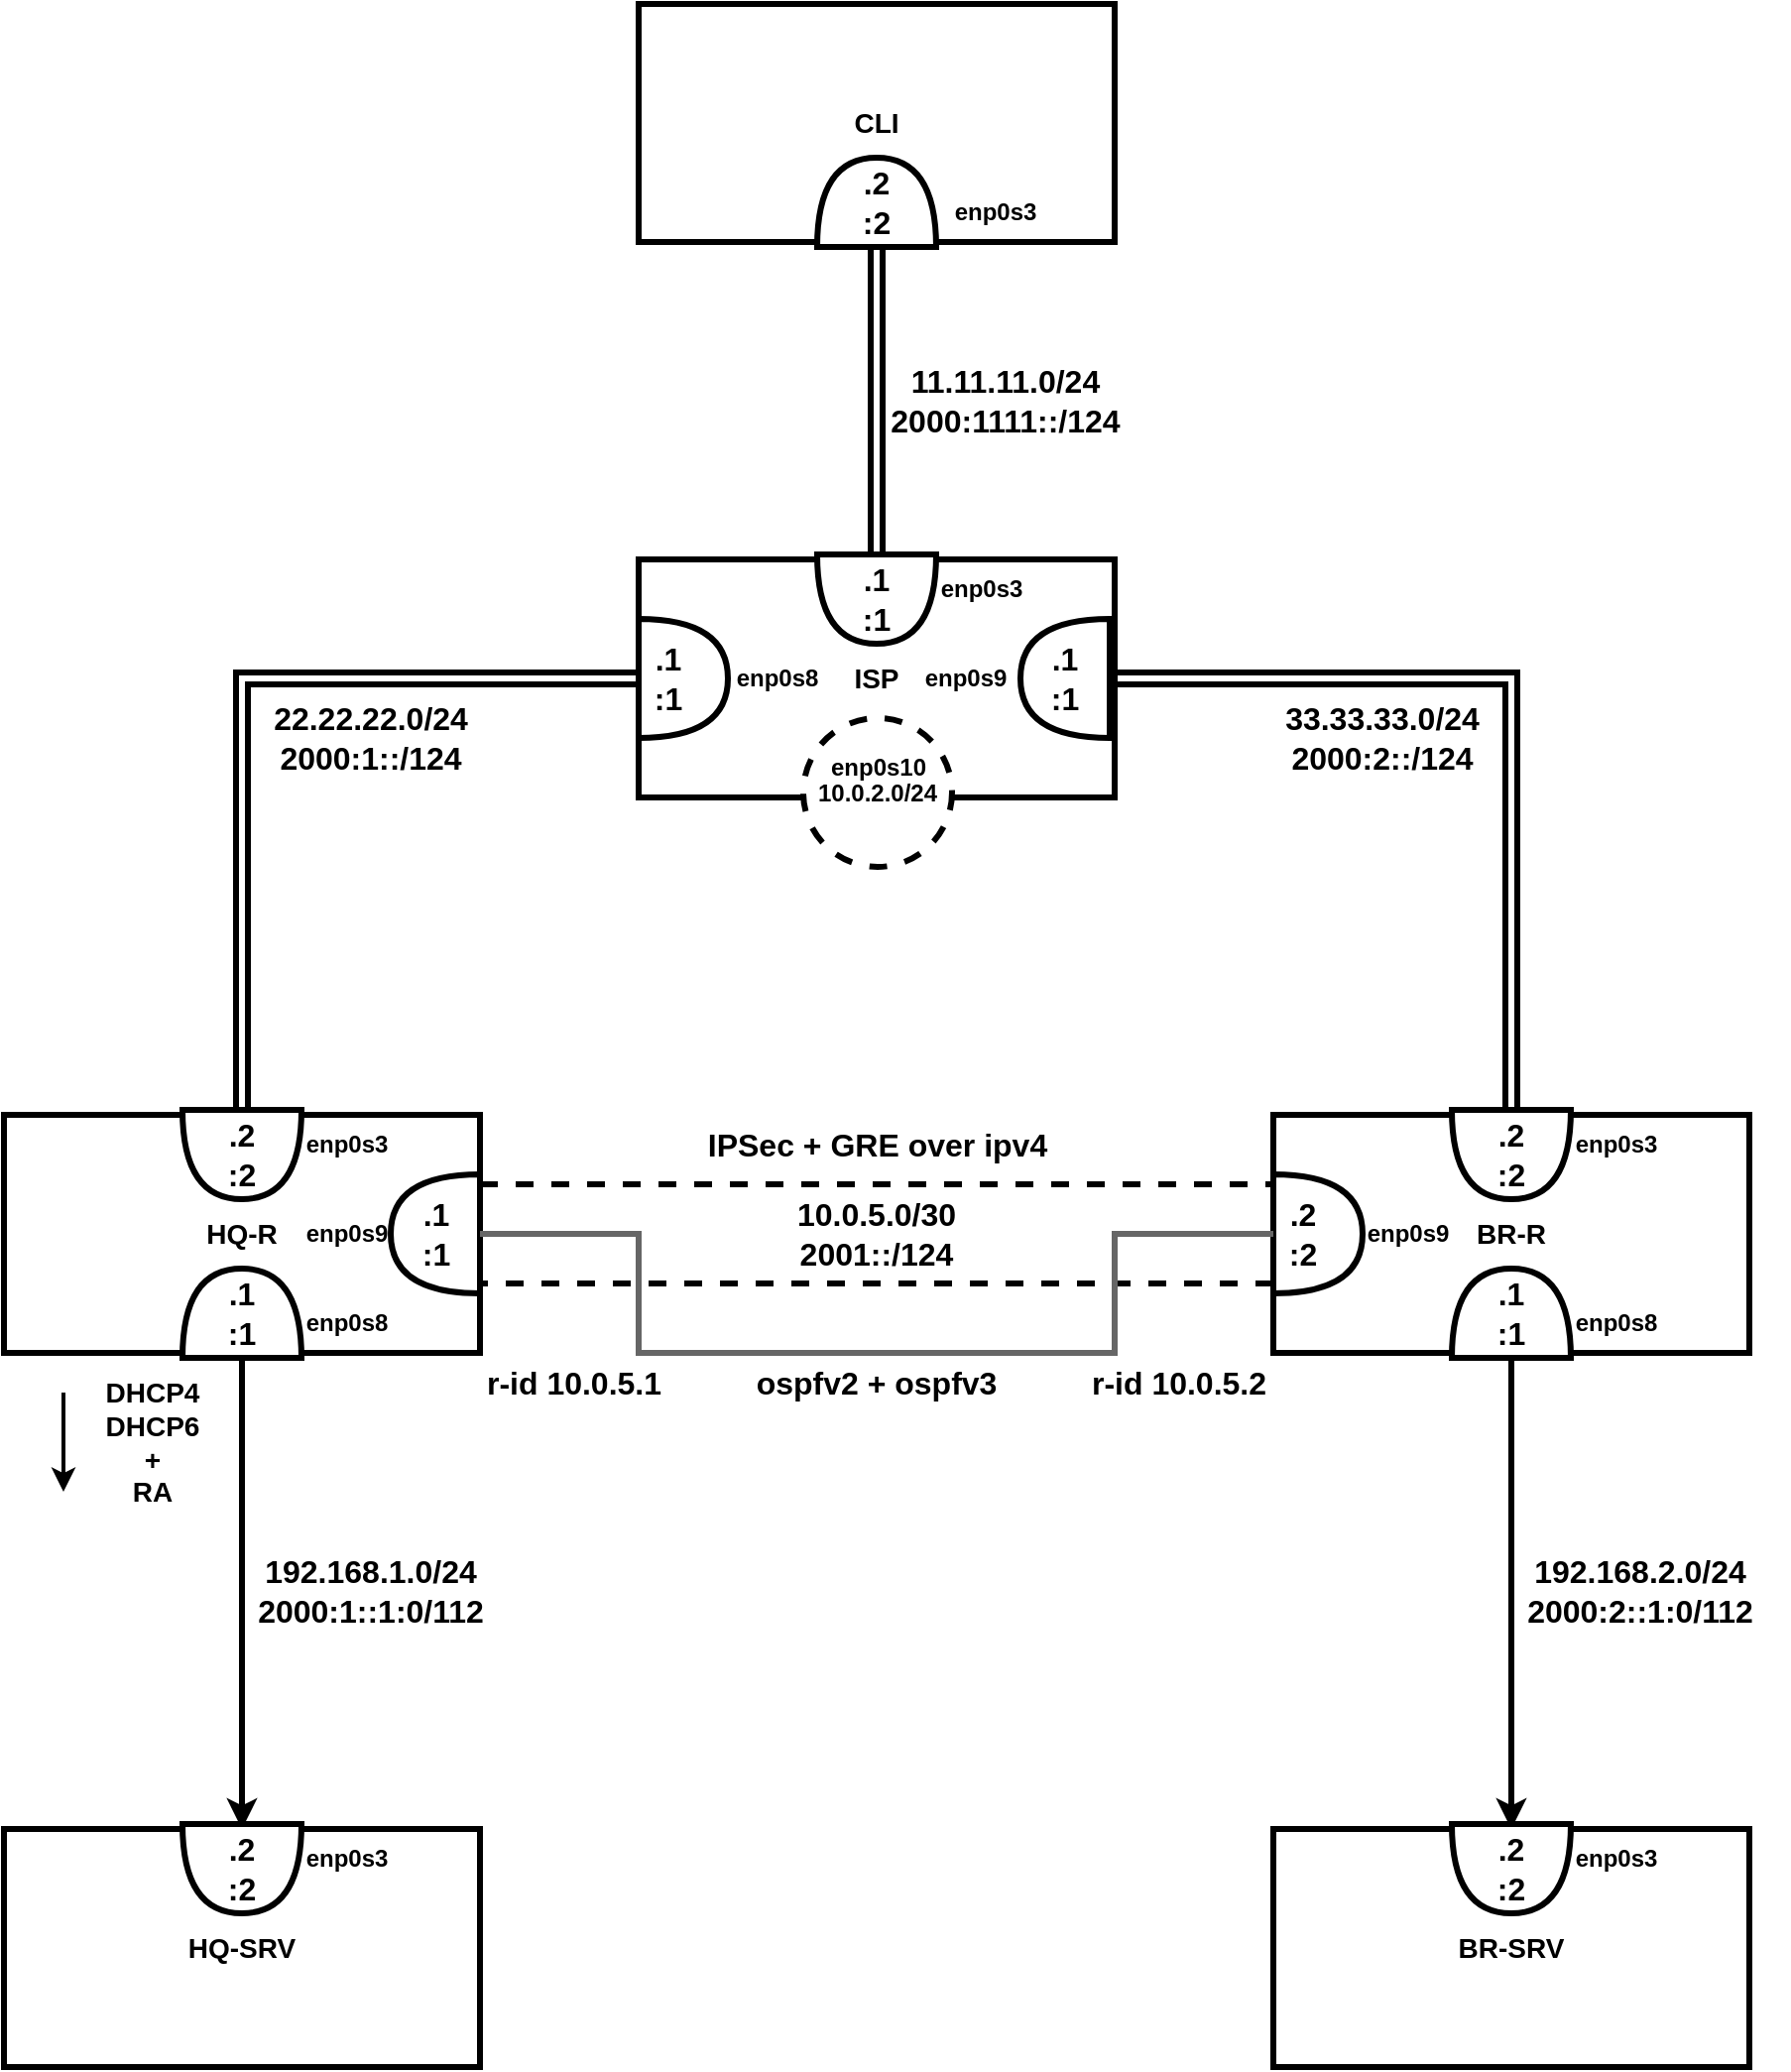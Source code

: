 <mxfile version="22.0.2" type="device">
  <diagram name="Page-1" id="tDQPC07DHxVJwhoF5Cgd">
    <mxGraphModel dx="1418" dy="828" grid="1" gridSize="10" guides="1" tooltips="1" connect="1" arrows="1" fold="1" page="1" pageScale="1" pageWidth="1200" pageHeight="1200" math="0" shadow="0">
      <root>
        <mxCell id="0" />
        <mxCell id="1" parent="0" />
        <mxCell id="YNdgiMxRowiNRwup1wCQ-7" style="edgeStyle=orthogonalEdgeStyle;rounded=0;orthogonalLoop=1;jettySize=auto;html=1;entryX=0.5;entryY=0;entryDx=0;entryDy=0;strokeWidth=3;shape=link;" parent="1" source="YNdgiMxRowiNRwup1wCQ-1" target="YNdgiMxRowiNRwup1wCQ-2" edge="1">
          <mxGeometry relative="1" as="geometry">
            <Array as="points">
              <mxPoint x="280" y="420" />
            </Array>
          </mxGeometry>
        </mxCell>
        <mxCell id="YNdgiMxRowiNRwup1wCQ-8" style="edgeStyle=orthogonalEdgeStyle;rounded=0;orthogonalLoop=1;jettySize=auto;html=1;entryX=0.5;entryY=0;entryDx=0;entryDy=0;strokeWidth=3;shape=link;" parent="1" source="YNdgiMxRowiNRwup1wCQ-1" target="YNdgiMxRowiNRwup1wCQ-3" edge="1">
          <mxGeometry relative="1" as="geometry">
            <Array as="points">
              <mxPoint x="920" y="420" />
            </Array>
          </mxGeometry>
        </mxCell>
        <mxCell id="YNdgiMxRowiNRwup1wCQ-1" value="&lt;font style=&quot;font-size: 14px;&quot;&gt;&lt;b&gt;ISP&lt;/b&gt;&lt;/font&gt;" style="rounded=0;whiteSpace=wrap;html=1;strokeWidth=3;" parent="1" vertex="1">
          <mxGeometry x="480" y="360" width="240" height="120" as="geometry" />
        </mxCell>
        <mxCell id="YNdgiMxRowiNRwup1wCQ-9" style="edgeStyle=orthogonalEdgeStyle;rounded=0;orthogonalLoop=1;jettySize=auto;html=1;entryX=0.5;entryY=0;entryDx=0;entryDy=0;strokeWidth=3;" parent="1" source="YNdgiMxRowiNRwup1wCQ-2" target="YNdgiMxRowiNRwup1wCQ-5" edge="1">
          <mxGeometry relative="1" as="geometry" />
        </mxCell>
        <mxCell id="YNdgiMxRowiNRwup1wCQ-2" value="&lt;span style=&quot;font-size: 14px;&quot;&gt;&lt;b&gt;HQ-R&lt;/b&gt;&lt;/span&gt;" style="rounded=0;whiteSpace=wrap;html=1;strokeWidth=3;" parent="1" vertex="1">
          <mxGeometry x="160" y="640" width="240" height="120" as="geometry" />
        </mxCell>
        <mxCell id="YNdgiMxRowiNRwup1wCQ-12" style="edgeStyle=orthogonalEdgeStyle;rounded=0;orthogonalLoop=1;jettySize=auto;html=1;entryX=0.5;entryY=0;entryDx=0;entryDy=0;strokeWidth=3;" parent="1" source="YNdgiMxRowiNRwup1wCQ-3" target="YNdgiMxRowiNRwup1wCQ-6" edge="1">
          <mxGeometry relative="1" as="geometry" />
        </mxCell>
        <mxCell id="YNdgiMxRowiNRwup1wCQ-3" value="&lt;span style=&quot;font-size: 14px;&quot;&gt;&lt;b&gt;BR-R&lt;/b&gt;&lt;/span&gt;" style="rounded=0;whiteSpace=wrap;html=1;strokeWidth=3;" parent="1" vertex="1">
          <mxGeometry x="800" y="640" width="240" height="120" as="geometry" />
        </mxCell>
        <mxCell id="YNdgiMxRowiNRwup1wCQ-11" style="edgeStyle=orthogonalEdgeStyle;rounded=0;orthogonalLoop=1;jettySize=auto;html=1;entryX=0.5;entryY=0;entryDx=0;entryDy=0;strokeWidth=3;shape=link;" parent="1" source="YNdgiMxRowiNRwup1wCQ-4" target="YNdgiMxRowiNRwup1wCQ-1" edge="1">
          <mxGeometry relative="1" as="geometry" />
        </mxCell>
        <mxCell id="YNdgiMxRowiNRwup1wCQ-4" value="&lt;font style=&quot;font-size: 14px;&quot;&gt;&lt;b&gt;CLI&lt;/b&gt;&lt;/font&gt;" style="rounded=0;whiteSpace=wrap;html=1;strokeWidth=3;" parent="1" vertex="1">
          <mxGeometry x="480" y="80" width="240" height="120" as="geometry" />
        </mxCell>
        <mxCell id="YNdgiMxRowiNRwup1wCQ-5" value="&lt;font style=&quot;font-size: 14px;&quot;&gt;&lt;b&gt;HQ-SRV&lt;/b&gt;&lt;/font&gt;" style="rounded=0;whiteSpace=wrap;html=1;strokeWidth=3;" parent="1" vertex="1">
          <mxGeometry x="160" y="1000" width="240" height="120" as="geometry" />
        </mxCell>
        <mxCell id="YNdgiMxRowiNRwup1wCQ-6" value="&lt;font style=&quot;font-size: 14px;&quot;&gt;&lt;b&gt;BR-SRV&lt;/b&gt;&lt;/font&gt;" style="rounded=0;whiteSpace=wrap;html=1;strokeWidth=3;" parent="1" vertex="1">
          <mxGeometry x="800" y="1000" width="240" height="120" as="geometry" />
        </mxCell>
        <mxCell id="YNdgiMxRowiNRwup1wCQ-13" value="&lt;font size=&quot;1&quot; style=&quot;&quot;&gt;&lt;b style=&quot;font-size: 16px;&quot;&gt;192.168.1.0/24&lt;br&gt;2000:1::1:0/112&lt;br&gt;&lt;/b&gt;&lt;/font&gt;" style="text;html=1;strokeColor=none;fillColor=none;align=center;verticalAlign=middle;whiteSpace=wrap;rounded=0;" parent="1" vertex="1">
          <mxGeometry x="270" y="850" width="150" height="60" as="geometry" />
        </mxCell>
        <mxCell id="YNdgiMxRowiNRwup1wCQ-14" value="&lt;font size=&quot;1&quot; style=&quot;&quot;&gt;&lt;b style=&quot;font-size: 16px;&quot;&gt;192.168.2.0/24&lt;br&gt;&lt;/b&gt;&lt;/font&gt;&lt;b style=&quot;border-color: var(--border-color); font-size: 16px;&quot;&gt;2000:2::1:0/112&lt;/b&gt;&lt;font size=&quot;1&quot; style=&quot;&quot;&gt;&lt;b style=&quot;font-size: 16px;&quot;&gt;&lt;br&gt;&lt;/b&gt;&lt;/font&gt;" style="text;html=1;strokeColor=none;fillColor=none;align=center;verticalAlign=middle;whiteSpace=wrap;rounded=0;" parent="1" vertex="1">
          <mxGeometry x="910" y="850" width="150" height="60" as="geometry" />
        </mxCell>
        <mxCell id="YNdgiMxRowiNRwup1wCQ-15" value="&lt;span style=&quot;font-size: 16px;&quot;&gt;&lt;b&gt;22.22.22.0/24&lt;br&gt;2000:1::/124&lt;br&gt;&lt;/b&gt;&lt;/span&gt;" style="text;html=1;strokeColor=none;fillColor=none;align=center;verticalAlign=middle;whiteSpace=wrap;rounded=0;" parent="1" vertex="1">
          <mxGeometry x="270" y="420" width="150" height="60" as="geometry" />
        </mxCell>
        <mxCell id="YNdgiMxRowiNRwup1wCQ-16" value="&lt;span style=&quot;font-size: 16px;&quot;&gt;&lt;b&gt;33.33.33.0/24&lt;br&gt;2000:2::/124&lt;br&gt;&lt;/b&gt;&lt;/span&gt;" style="text;html=1;strokeColor=none;fillColor=none;align=center;verticalAlign=middle;whiteSpace=wrap;rounded=0;" parent="1" vertex="1">
          <mxGeometry x="780" y="420" width="150" height="60" as="geometry" />
        </mxCell>
        <mxCell id="YNdgiMxRowiNRwup1wCQ-17" value="" style="endArrow=classic;startArrow=classic;html=1;rounded=0;exitX=1;exitY=0.5;exitDx=0;exitDy=0;entryX=0;entryY=0.5;entryDx=0;entryDy=0;shape=link;strokeWidth=3;endSize=6;targetPerimeterSpacing=0;sourcePerimeterSpacing=0;startSize=6;width=48;dashed=1;" parent="1" source="YNdgiMxRowiNRwup1wCQ-2" target="YNdgiMxRowiNRwup1wCQ-3" edge="1">
          <mxGeometry width="50" height="50" relative="1" as="geometry">
            <mxPoint x="555" y="620" as="sourcePoint" />
            <mxPoint x="605" y="570" as="targetPoint" />
          </mxGeometry>
        </mxCell>
        <mxCell id="YNdgiMxRowiNRwup1wCQ-27" value="&lt;span style=&quot;font-size: 16px;&quot;&gt;&lt;b&gt;11.11.11.0/24&lt;br&gt;2000:1111::/124&lt;br&gt;&lt;/b&gt;&lt;/span&gt;" style="text;html=1;strokeColor=none;fillColor=none;align=center;verticalAlign=middle;whiteSpace=wrap;rounded=0;" parent="1" vertex="1">
          <mxGeometry x="590" y="250" width="150" height="60" as="geometry" />
        </mxCell>
        <mxCell id="0yEfnOatGUjBOBFQK73--1" value="&lt;b&gt;10.0.2.0/24&lt;/b&gt;" style="ellipse;whiteSpace=wrap;html=1;strokeWidth=3;dashed=1;" parent="1" vertex="1">
          <mxGeometry x="563" y="440" width="75" height="75" as="geometry" />
        </mxCell>
        <mxCell id="g_sTmzedYTujpbA-pb_F-2" value="" style="shape=or;whiteSpace=wrap;html=1;strokeWidth=3;" parent="1" vertex="1">
          <mxGeometry x="480" y="390" width="45" height="60" as="geometry" />
        </mxCell>
        <mxCell id="g_sTmzedYTujpbA-pb_F-3" value="" style="shape=or;whiteSpace=wrap;html=1;strokeWidth=3;rotation=-180;" parent="1" vertex="1">
          <mxGeometry x="672.5" y="390" width="45" height="60" as="geometry" />
        </mxCell>
        <mxCell id="g_sTmzedYTujpbA-pb_F-4" value="" style="shape=or;whiteSpace=wrap;html=1;strokeWidth=3;rotation=90;" parent="1" vertex="1">
          <mxGeometry x="577.5" y="350" width="45" height="60" as="geometry" />
        </mxCell>
        <mxCell id="g_sTmzedYTujpbA-pb_F-6" value="&lt;span style=&quot;font-size: 16px;&quot;&gt;&lt;b&gt;.1&lt;br&gt;:1&lt;br&gt;&lt;/b&gt;&lt;/span&gt;" style="text;html=1;strokeColor=none;fillColor=none;align=center;verticalAlign=middle;whiteSpace=wrap;rounded=0;" parent="1" vertex="1">
          <mxGeometry x="480" y="390" width="30" height="60" as="geometry" />
        </mxCell>
        <mxCell id="g_sTmzedYTujpbA-pb_F-7" value="&lt;span style=&quot;font-size: 16px;&quot;&gt;&lt;b&gt;.1&lt;br&gt;:1&lt;br&gt;&lt;/b&gt;&lt;/span&gt;" style="text;html=1;strokeColor=none;fillColor=none;align=center;verticalAlign=middle;whiteSpace=wrap;rounded=0;" parent="1" vertex="1">
          <mxGeometry x="680" y="390" width="30" height="60" as="geometry" />
        </mxCell>
        <mxCell id="g_sTmzedYTujpbA-pb_F-8" value="&lt;span style=&quot;font-size: 16px;&quot;&gt;&lt;b&gt;.1&lt;br&gt;:1&lt;br&gt;&lt;/b&gt;&lt;/span&gt;" style="text;html=1;strokeColor=none;fillColor=none;align=center;verticalAlign=middle;whiteSpace=wrap;rounded=0;" parent="1" vertex="1">
          <mxGeometry x="585" y="365" width="30" height="30" as="geometry" />
        </mxCell>
        <mxCell id="g_sTmzedYTujpbA-pb_F-9" value="" style="shape=or;whiteSpace=wrap;html=1;strokeWidth=3;rotation=-90;" parent="1" vertex="1">
          <mxGeometry x="577.5" y="150" width="45" height="60" as="geometry" />
        </mxCell>
        <mxCell id="g_sTmzedYTujpbA-pb_F-10" value="&lt;span style=&quot;font-size: 16px;&quot;&gt;&lt;b&gt;.2&lt;br&gt;:2&lt;br&gt;&lt;/b&gt;&lt;/span&gt;" style="text;html=1;strokeColor=none;fillColor=none;align=center;verticalAlign=middle;whiteSpace=wrap;rounded=0;" parent="1" vertex="1">
          <mxGeometry x="585" y="165" width="30" height="30" as="geometry" />
        </mxCell>
        <mxCell id="g_sTmzedYTujpbA-pb_F-12" value="" style="shape=or;whiteSpace=wrap;html=1;strokeWidth=3;rotation=90;" parent="1" vertex="1">
          <mxGeometry x="257.5" y="630" width="45" height="60" as="geometry" />
        </mxCell>
        <mxCell id="g_sTmzedYTujpbA-pb_F-13" value="" style="shape=or;whiteSpace=wrap;html=1;strokeWidth=3;rotation=-90;" parent="1" vertex="1">
          <mxGeometry x="257.5" y="710" width="45" height="60" as="geometry" />
        </mxCell>
        <mxCell id="g_sTmzedYTujpbA-pb_F-14" value="" style="shape=or;whiteSpace=wrap;html=1;strokeWidth=3;rotation=90;" parent="1" vertex="1">
          <mxGeometry x="897.5" y="630" width="45" height="60" as="geometry" />
        </mxCell>
        <mxCell id="g_sTmzedYTujpbA-pb_F-15" value="" style="shape=or;whiteSpace=wrap;html=1;strokeWidth=3;rotation=-90;" parent="1" vertex="1">
          <mxGeometry x="897.5" y="710" width="45" height="60" as="geometry" />
        </mxCell>
        <mxCell id="g_sTmzedYTujpbA-pb_F-16" value="&lt;span style=&quot;font-size: 16px;&quot;&gt;&lt;b&gt;.2&lt;br&gt;:2&lt;br&gt;&lt;/b&gt;&lt;/span&gt;" style="text;html=1;strokeColor=none;fillColor=none;align=center;verticalAlign=middle;whiteSpace=wrap;rounded=0;" parent="1" vertex="1">
          <mxGeometry x="265" y="645" width="30" height="30" as="geometry" />
        </mxCell>
        <mxCell id="g_sTmzedYTujpbA-pb_F-17" value="&lt;span style=&quot;font-size: 16px;&quot;&gt;&lt;b&gt;.2&lt;br&gt;:2&lt;br&gt;&lt;/b&gt;&lt;/span&gt;" style="text;html=1;strokeColor=none;fillColor=none;align=center;verticalAlign=middle;whiteSpace=wrap;rounded=0;" parent="1" vertex="1">
          <mxGeometry x="905" y="645" width="30" height="30" as="geometry" />
        </mxCell>
        <mxCell id="g_sTmzedYTujpbA-pb_F-18" value="&lt;span style=&quot;font-size: 16px;&quot;&gt;&lt;b&gt;.1&lt;br&gt;:1&lt;br&gt;&lt;/b&gt;&lt;/span&gt;" style="text;html=1;strokeColor=none;fillColor=none;align=center;verticalAlign=middle;whiteSpace=wrap;rounded=0;" parent="1" vertex="1">
          <mxGeometry x="265" y="710" width="30" height="60" as="geometry" />
        </mxCell>
        <mxCell id="g_sTmzedYTujpbA-pb_F-19" value="&lt;span style=&quot;font-size: 16px;&quot;&gt;&lt;b&gt;.1&lt;br&gt;:1&lt;br&gt;&lt;/b&gt;&lt;/span&gt;" style="text;html=1;strokeColor=none;fillColor=none;align=center;verticalAlign=middle;whiteSpace=wrap;rounded=0;" parent="1" vertex="1">
          <mxGeometry x="905" y="710" width="30" height="60" as="geometry" />
        </mxCell>
        <mxCell id="g_sTmzedYTujpbA-pb_F-20" value="" style="shape=or;whiteSpace=wrap;html=1;strokeWidth=3;rotation=90;" parent="1" vertex="1">
          <mxGeometry x="257.5" y="990" width="45" height="60" as="geometry" />
        </mxCell>
        <mxCell id="g_sTmzedYTujpbA-pb_F-21" value="&lt;span style=&quot;font-size: 16px;&quot;&gt;&lt;b&gt;.2&lt;br&gt;:2&lt;br&gt;&lt;/b&gt;&lt;/span&gt;" style="text;html=1;strokeColor=none;fillColor=none;align=center;verticalAlign=middle;whiteSpace=wrap;rounded=0;" parent="1" vertex="1">
          <mxGeometry x="265" y="1005" width="30" height="30" as="geometry" />
        </mxCell>
        <mxCell id="g_sTmzedYTujpbA-pb_F-22" value="" style="shape=or;whiteSpace=wrap;html=1;strokeWidth=3;rotation=90;" parent="1" vertex="1">
          <mxGeometry x="897.5" y="990" width="45" height="60" as="geometry" />
        </mxCell>
        <mxCell id="g_sTmzedYTujpbA-pb_F-23" value="&lt;span style=&quot;font-size: 16px;&quot;&gt;&lt;b&gt;.2&lt;br&gt;:2&lt;br&gt;&lt;/b&gt;&lt;/span&gt;" style="text;html=1;strokeColor=none;fillColor=none;align=center;verticalAlign=middle;whiteSpace=wrap;rounded=0;" parent="1" vertex="1">
          <mxGeometry x="905" y="1005" width="30" height="30" as="geometry" />
        </mxCell>
        <mxCell id="g_sTmzedYTujpbA-pb_F-24" value="" style="shape=or;whiteSpace=wrap;html=1;strokeWidth=3;" parent="1" vertex="1">
          <mxGeometry x="800" y="670" width="45" height="60" as="geometry" />
        </mxCell>
        <mxCell id="g_sTmzedYTujpbA-pb_F-25" value="" style="shape=or;whiteSpace=wrap;html=1;strokeWidth=3;rotation=-180;" parent="1" vertex="1">
          <mxGeometry x="355" y="670" width="45" height="60" as="geometry" />
        </mxCell>
        <mxCell id="g_sTmzedYTujpbA-pb_F-26" value="&lt;span style=&quot;font-size: 16px;&quot;&gt;&lt;b&gt;.1&lt;br&gt;:1&lt;br&gt;&lt;/b&gt;&lt;/span&gt;" style="text;html=1;strokeColor=none;fillColor=none;align=center;verticalAlign=middle;whiteSpace=wrap;rounded=0;" parent="1" vertex="1">
          <mxGeometry x="362.5" y="670" width="30" height="60" as="geometry" />
        </mxCell>
        <mxCell id="g_sTmzedYTujpbA-pb_F-27" value="&lt;span style=&quot;font-size: 16px;&quot;&gt;&lt;b&gt;.2&lt;br&gt;:2&lt;br&gt;&lt;/b&gt;&lt;/span&gt;" style="text;html=1;strokeColor=none;fillColor=none;align=center;verticalAlign=middle;whiteSpace=wrap;rounded=0;" parent="1" vertex="1">
          <mxGeometry x="800" y="685" width="30" height="30" as="geometry" />
        </mxCell>
        <mxCell id="g_sTmzedYTujpbA-pb_F-30" value="&lt;b style=&quot;border-color: var(--border-color);&quot;&gt;enp0s10&lt;/b&gt;" style="text;html=1;strokeColor=none;fillColor=none;align=center;verticalAlign=middle;whiteSpace=wrap;rounded=0;" parent="1" vertex="1">
          <mxGeometry x="570.5" y="450" width="60" height="30" as="geometry" />
        </mxCell>
        <mxCell id="g_sTmzedYTujpbA-pb_F-31" value="&lt;b style=&quot;border-color: var(--border-color);&quot;&gt;enp0s8&lt;/b&gt;" style="text;html=1;strokeColor=none;fillColor=none;align=center;verticalAlign=middle;whiteSpace=wrap;rounded=0;" parent="1" vertex="1">
          <mxGeometry x="520" y="405" width="60" height="30" as="geometry" />
        </mxCell>
        <mxCell id="g_sTmzedYTujpbA-pb_F-32" value="&lt;b style=&quot;border-color: var(--border-color);&quot;&gt;enp0s9&lt;/b&gt;" style="text;html=1;strokeColor=none;fillColor=none;align=center;verticalAlign=middle;whiteSpace=wrap;rounded=0;" parent="1" vertex="1">
          <mxGeometry x="615" y="405" width="60" height="30" as="geometry" />
        </mxCell>
        <mxCell id="g_sTmzedYTujpbA-pb_F-33" value="&lt;b style=&quot;border-color: var(--border-color);&quot;&gt;enp0s3&lt;/b&gt;" style="text;html=1;strokeColor=none;fillColor=none;align=center;verticalAlign=middle;whiteSpace=wrap;rounded=0;" parent="1" vertex="1">
          <mxGeometry x="622.5" y="360" width="60" height="30" as="geometry" />
        </mxCell>
        <mxCell id="g_sTmzedYTujpbA-pb_F-35" value="&lt;b style=&quot;border-color: var(--border-color);&quot;&gt;enp0s3&lt;/b&gt;" style="text;html=1;strokeColor=none;fillColor=none;align=center;verticalAlign=middle;whiteSpace=wrap;rounded=0;" parent="1" vertex="1">
          <mxGeometry x="630" y="170" width="60" height="30" as="geometry" />
        </mxCell>
        <mxCell id="g_sTmzedYTujpbA-pb_F-36" value="&lt;b style=&quot;border-color: var(--border-color);&quot;&gt;enp0s3&lt;/b&gt;" style="text;html=1;strokeColor=none;fillColor=none;align=center;verticalAlign=middle;whiteSpace=wrap;rounded=0;" parent="1" vertex="1">
          <mxGeometry x="302.5" y="640" width="60" height="30" as="geometry" />
        </mxCell>
        <mxCell id="g_sTmzedYTujpbA-pb_F-37" value="&lt;b style=&quot;border-color: var(--border-color);&quot;&gt;enp0s8&lt;/b&gt;" style="text;html=1;strokeColor=none;fillColor=none;align=center;verticalAlign=middle;whiteSpace=wrap;rounded=0;" parent="1" vertex="1">
          <mxGeometry x="302.5" y="730" width="60" height="30" as="geometry" />
        </mxCell>
        <mxCell id="g_sTmzedYTujpbA-pb_F-38" value="&lt;b style=&quot;border-color: var(--border-color);&quot;&gt;enp0s3&lt;/b&gt;" style="text;html=1;strokeColor=none;fillColor=none;align=center;verticalAlign=middle;whiteSpace=wrap;rounded=0;" parent="1" vertex="1">
          <mxGeometry x="942.5" y="640" width="60" height="30" as="geometry" />
        </mxCell>
        <mxCell id="g_sTmzedYTujpbA-pb_F-39" value="&lt;b style=&quot;border-color: var(--border-color);&quot;&gt;enp0s8&lt;/b&gt;" style="text;html=1;strokeColor=none;fillColor=none;align=center;verticalAlign=middle;whiteSpace=wrap;rounded=0;" parent="1" vertex="1">
          <mxGeometry x="942.5" y="730" width="60" height="30" as="geometry" />
        </mxCell>
        <mxCell id="g_sTmzedYTujpbA-pb_F-40" value="&lt;b style=&quot;border-color: var(--border-color);&quot;&gt;enp0s3&lt;/b&gt;" style="text;html=1;strokeColor=none;fillColor=none;align=center;verticalAlign=middle;whiteSpace=wrap;rounded=0;" parent="1" vertex="1">
          <mxGeometry x="302.5" y="1000" width="60" height="30" as="geometry" />
        </mxCell>
        <mxCell id="g_sTmzedYTujpbA-pb_F-41" value="&lt;b style=&quot;border-color: var(--border-color);&quot;&gt;enp0s3&lt;/b&gt;" style="text;html=1;strokeColor=none;fillColor=none;align=center;verticalAlign=middle;whiteSpace=wrap;rounded=0;" parent="1" vertex="1">
          <mxGeometry x="942.5" y="1000" width="60" height="30" as="geometry" />
        </mxCell>
        <mxCell id="g_sTmzedYTujpbA-pb_F-42" value="&lt;b style=&quot;border-color: var(--border-color);&quot;&gt;enp0s9&lt;/b&gt;" style="text;html=1;strokeColor=none;fillColor=none;align=center;verticalAlign=middle;whiteSpace=wrap;rounded=0;" parent="1" vertex="1">
          <mxGeometry x="837.5" y="685" width="60" height="30" as="geometry" />
        </mxCell>
        <mxCell id="g_sTmzedYTujpbA-pb_F-43" value="&lt;b style=&quot;border-color: var(--border-color);&quot;&gt;enp0s9&lt;/b&gt;" style="text;html=1;strokeColor=none;fillColor=none;align=center;verticalAlign=middle;whiteSpace=wrap;rounded=0;" parent="1" vertex="1">
          <mxGeometry x="302.5" y="685" width="60" height="30" as="geometry" />
        </mxCell>
        <mxCell id="LXvlTEwCaF4DiZAtv0i_-1" value="&lt;font style=&quot;font-size: 16px;&quot;&gt;&lt;b&gt;IPSec + GRE over ipv4&lt;/b&gt;&lt;/font&gt;" style="text;html=1;strokeColor=none;fillColor=none;align=center;verticalAlign=middle;whiteSpace=wrap;rounded=0;" parent="1" vertex="1">
          <mxGeometry x="482.5" y="640" width="235" height="30" as="geometry" />
        </mxCell>
        <mxCell id="LXvlTEwCaF4DiZAtv0i_-3" value="&lt;font style=&quot;font-size: 16px;&quot;&gt;&lt;b&gt;10.0.5.0/30&lt;br&gt;2001::/124&lt;br&gt;&lt;/b&gt;&lt;/font&gt;" style="text;html=1;strokeColor=none;fillColor=none;align=center;verticalAlign=middle;whiteSpace=wrap;rounded=0;" parent="1" vertex="1">
          <mxGeometry x="555" y="685" width="90" height="30" as="geometry" />
        </mxCell>
        <mxCell id="LXvlTEwCaF4DiZAtv0i_-5" value="" style="endArrow=none;html=1;rounded=0;exitX=0;exitY=0.5;exitDx=0;exitDy=0;exitPerimeter=0;entryX=0;entryY=0.5;entryDx=0;entryDy=0;strokeWidth=3;fillColor=#f5f5f5;strokeColor=#666666;" parent="1" source="g_sTmzedYTujpbA-pb_F-25" target="g_sTmzedYTujpbA-pb_F-27" edge="1">
          <mxGeometry width="50" height="50" relative="1" as="geometry">
            <mxPoint x="530" y="820" as="sourcePoint" />
            <mxPoint x="580" y="770" as="targetPoint" />
            <Array as="points">
              <mxPoint x="480" y="700" />
              <mxPoint x="480" y="760" />
              <mxPoint x="600" y="760" />
              <mxPoint x="720" y="760" />
              <mxPoint x="720" y="700" />
            </Array>
          </mxGeometry>
        </mxCell>
        <mxCell id="LXvlTEwCaF4DiZAtv0i_-6" value="&lt;font style=&quot;font-size: 16px;&quot;&gt;&lt;b&gt;ospfv2 + ospfv3&lt;/b&gt;&lt;/font&gt;" style="text;html=1;strokeColor=none;fillColor=none;align=center;verticalAlign=middle;whiteSpace=wrap;rounded=0;" parent="1" vertex="1">
          <mxGeometry x="525" y="760" width="150" height="30" as="geometry" />
        </mxCell>
        <mxCell id="LXvlTEwCaF4DiZAtv0i_-7" value="&lt;font style=&quot;font-size: 16px;&quot;&gt;&lt;b&gt;r-id 10.0.5.1&lt;/b&gt;&lt;/font&gt;" style="text;html=1;strokeColor=none;fillColor=none;align=center;verticalAlign=middle;whiteSpace=wrap;rounded=0;" parent="1" vertex="1">
          <mxGeometry x="400" y="760" width="95" height="30" as="geometry" />
        </mxCell>
        <mxCell id="LXvlTEwCaF4DiZAtv0i_-8" value="&lt;font style=&quot;font-size: 16px;&quot;&gt;&lt;b&gt;r-id 10.0.5.2&lt;/b&gt;&lt;/font&gt;" style="text;html=1;strokeColor=none;fillColor=none;align=center;verticalAlign=middle;whiteSpace=wrap;rounded=0;" parent="1" vertex="1">
          <mxGeometry x="705" y="760" width="95" height="30" as="geometry" />
        </mxCell>
        <mxCell id="u71Q9lkVAsnaHdZebVXk-1" value="&lt;b style=&quot;font-size: 14px;&quot;&gt;&lt;span style=&quot;&quot;&gt;DHCP4&lt;br&gt;DHCP6&lt;br&gt;&lt;/span&gt;+&lt;br&gt;RA&lt;/b&gt;" style="text;html=1;strokeColor=none;fillColor=none;align=center;verticalAlign=middle;whiteSpace=wrap;rounded=0;" parent="1" vertex="1">
          <mxGeometry x="205" y="770" width="60" height="70" as="geometry" />
        </mxCell>
        <mxCell id="u71Q9lkVAsnaHdZebVXk-2" value="" style="endArrow=classic;html=1;rounded=0;strokeWidth=2;" parent="1" edge="1">
          <mxGeometry width="50" height="50" relative="1" as="geometry">
            <mxPoint x="190" y="780" as="sourcePoint" />
            <mxPoint x="190" y="830" as="targetPoint" />
          </mxGeometry>
        </mxCell>
      </root>
    </mxGraphModel>
  </diagram>
</mxfile>

